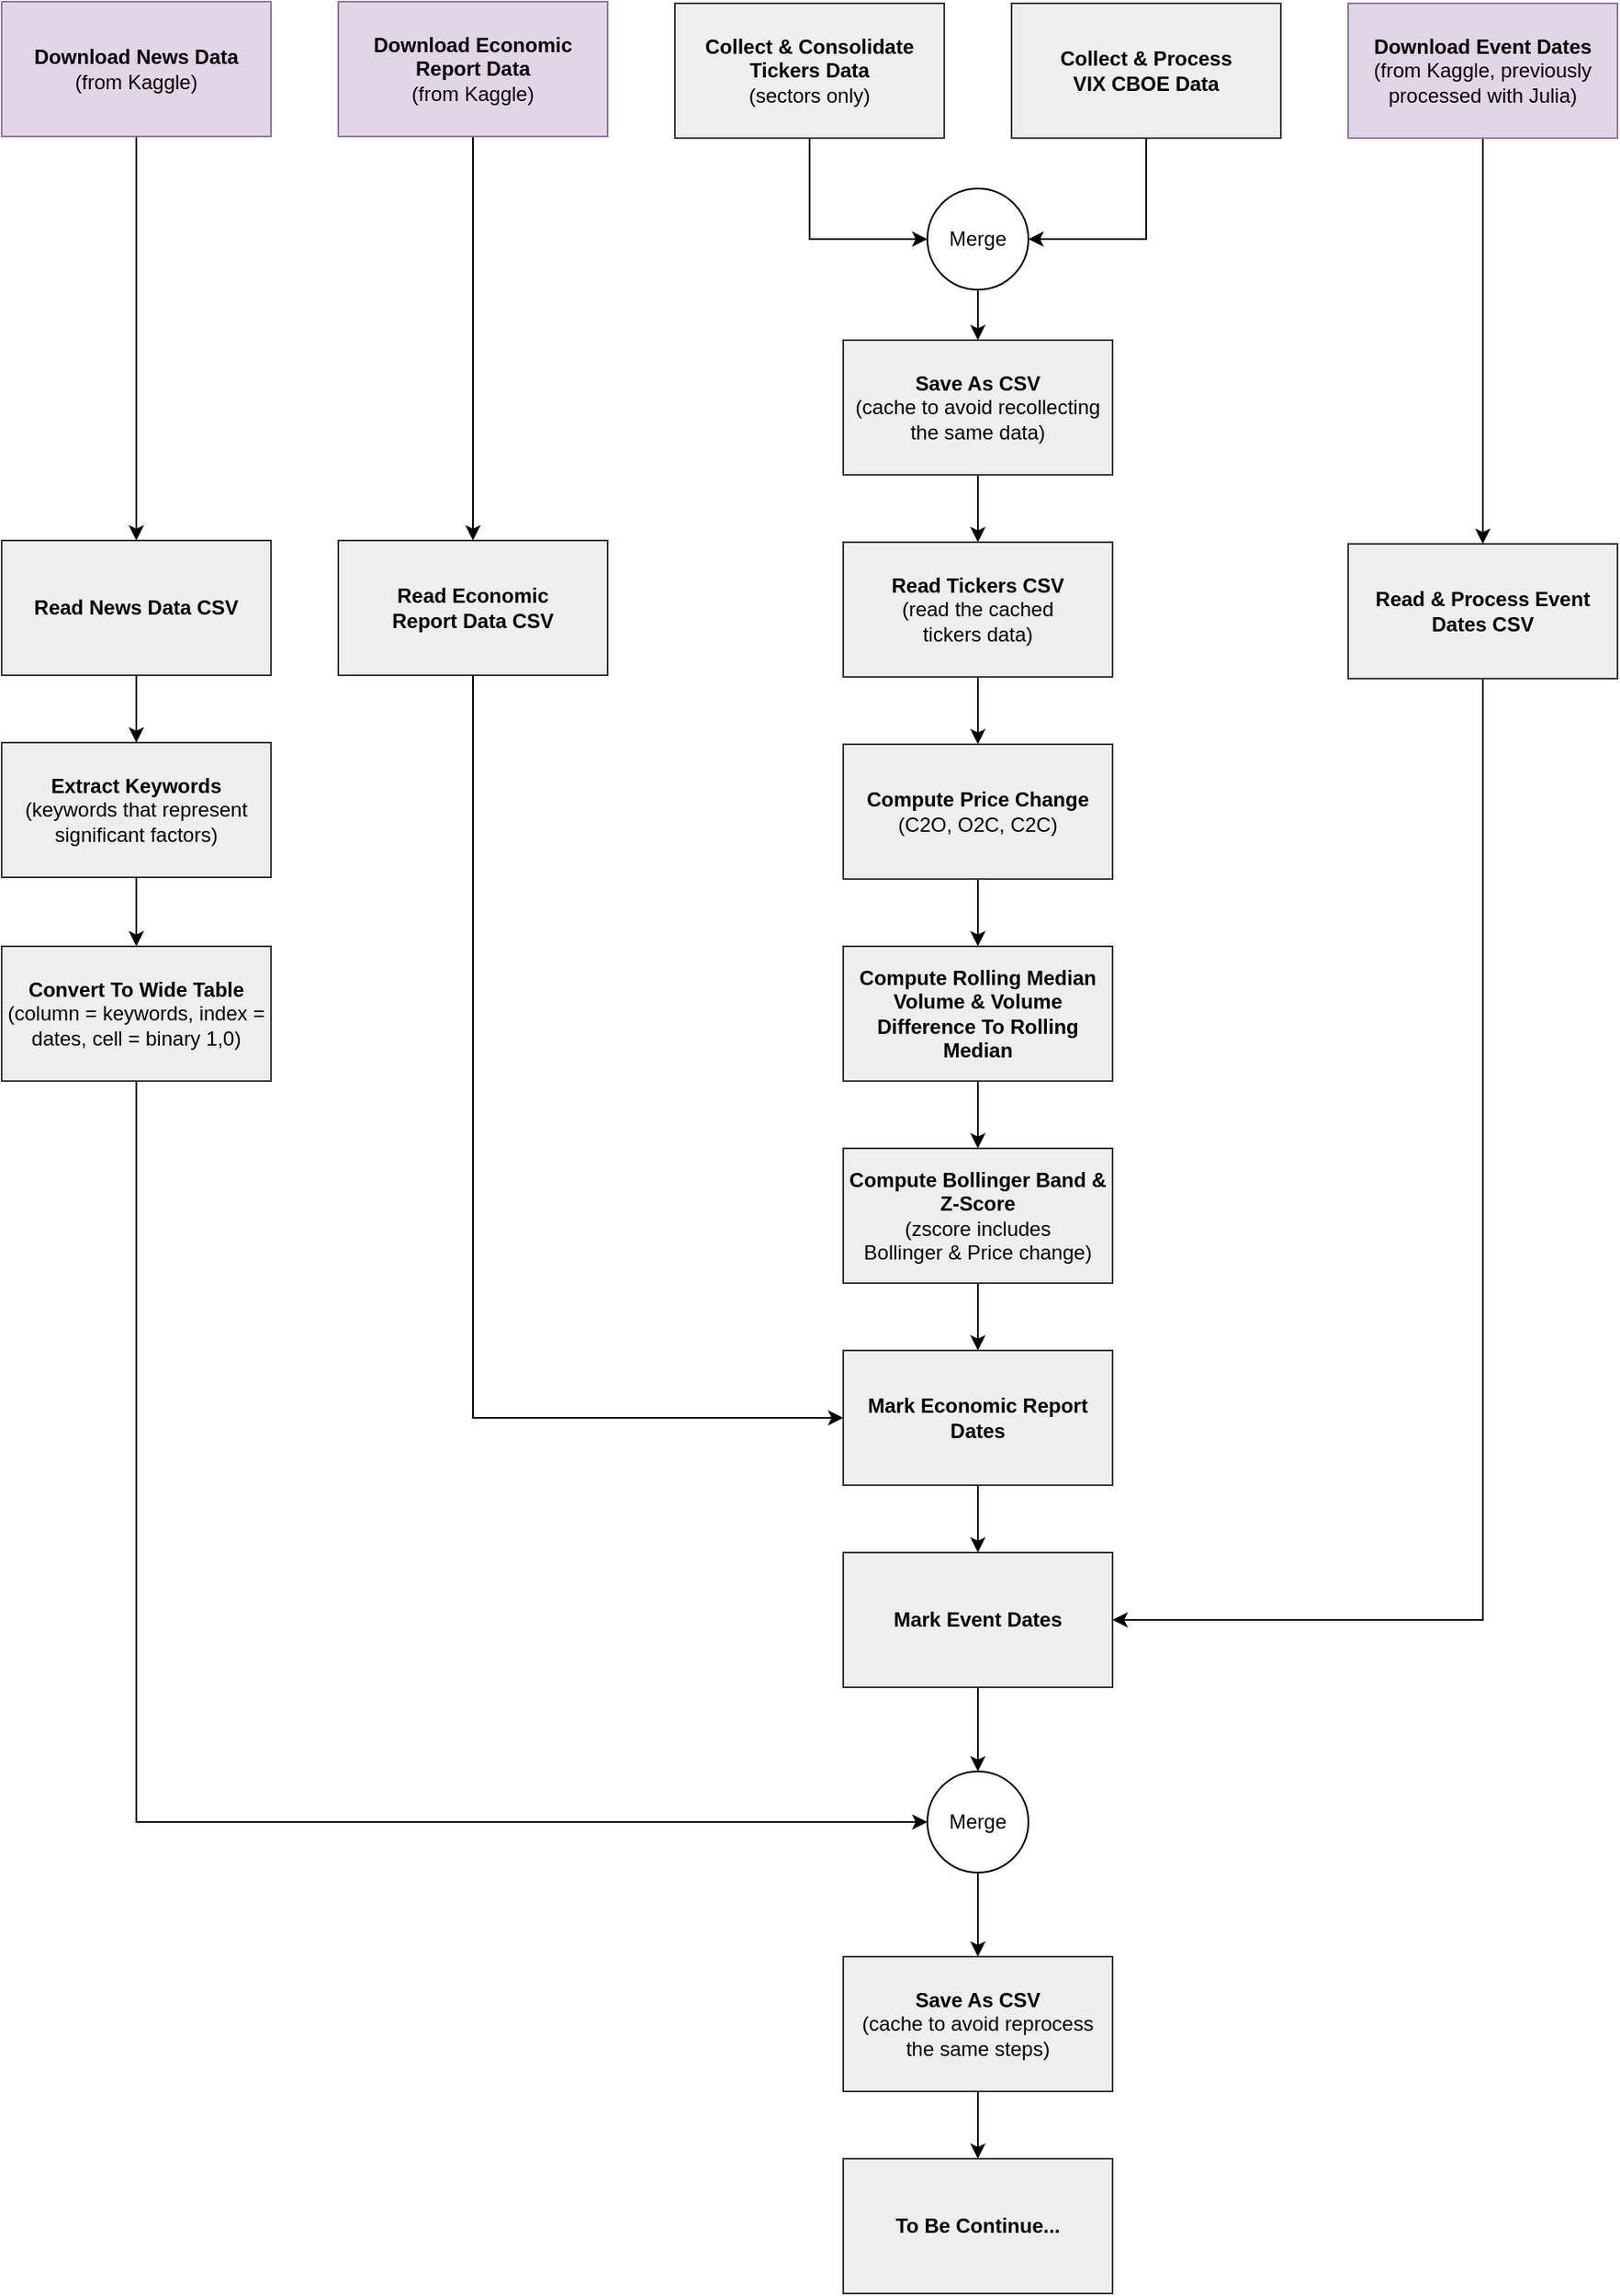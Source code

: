 <mxfile version="16.0.0" type="device"><diagram id="TA3d0gfEujd9lGO7cJhM" name="processing-pipeline"><mxGraphModel dx="2217" dy="857" grid="1" gridSize="10" guides="1" tooltips="1" connect="1" arrows="1" fold="1" page="1" pageScale="1" pageWidth="1169" pageHeight="827" math="0" shadow="0"><root><mxCell id="0"/><mxCell id="1" parent="0"/><mxCell id="4tUcFZd3taT3lNP48aRb-4" style="edgeStyle=orthogonalEdgeStyle;rounded=0;orthogonalLoop=1;jettySize=auto;html=1;entryX=0;entryY=0.5;entryDx=0;entryDy=0;" edge="1" parent="1" source="4tUcFZd3taT3lNP48aRb-1" target="4tUcFZd3taT3lNP48aRb-3"><mxGeometry relative="1" as="geometry"/></mxCell><mxCell id="4tUcFZd3taT3lNP48aRb-1" value="&lt;b&gt;Collect &amp;amp; Consolidate Tickers Data&lt;br&gt;&lt;/b&gt;(sectors only)" style="rounded=0;whiteSpace=wrap;html=1;fillColor=#eeeeee;strokeColor=#36393d;" vertex="1" parent="1"><mxGeometry x="-400" y="40" width="160" height="80" as="geometry"/></mxCell><mxCell id="4tUcFZd3taT3lNP48aRb-5" style="edgeStyle=orthogonalEdgeStyle;rounded=0;orthogonalLoop=1;jettySize=auto;html=1;entryX=1;entryY=0.5;entryDx=0;entryDy=0;" edge="1" parent="1" source="4tUcFZd3taT3lNP48aRb-2" target="4tUcFZd3taT3lNP48aRb-3"><mxGeometry relative="1" as="geometry"/></mxCell><mxCell id="4tUcFZd3taT3lNP48aRb-2" value="&lt;b&gt;Collect &amp;amp; Process&lt;br&gt;VIX CBOE Data&lt;/b&gt;" style="rounded=0;whiteSpace=wrap;html=1;fillColor=#eeeeee;strokeColor=#36393d;" vertex="1" parent="1"><mxGeometry x="-200" y="40" width="160" height="80" as="geometry"/></mxCell><mxCell id="4tUcFZd3taT3lNP48aRb-7" value="" style="edgeStyle=orthogonalEdgeStyle;rounded=0;orthogonalLoop=1;jettySize=auto;html=1;" edge="1" parent="1" source="4tUcFZd3taT3lNP48aRb-3" target="4tUcFZd3taT3lNP48aRb-6"><mxGeometry relative="1" as="geometry"/></mxCell><mxCell id="4tUcFZd3taT3lNP48aRb-3" value="Merge" style="ellipse;whiteSpace=wrap;html=1;aspect=fixed;" vertex="1" parent="1"><mxGeometry x="-250" y="150" width="60" height="60" as="geometry"/></mxCell><mxCell id="4tUcFZd3taT3lNP48aRb-9" value="" style="edgeStyle=orthogonalEdgeStyle;rounded=0;orthogonalLoop=1;jettySize=auto;html=1;" edge="1" parent="1" source="4tUcFZd3taT3lNP48aRb-6" target="4tUcFZd3taT3lNP48aRb-8"><mxGeometry relative="1" as="geometry"/></mxCell><mxCell id="4tUcFZd3taT3lNP48aRb-6" value="&lt;b&gt;Save As CSV&lt;/b&gt;&lt;br&gt;(cache to avoid recollecting the same data)" style="rounded=0;whiteSpace=wrap;html=1;fillColor=#eeeeee;strokeColor=#36393d;" vertex="1" parent="1"><mxGeometry x="-300" y="240" width="160" height="80" as="geometry"/></mxCell><mxCell id="4tUcFZd3taT3lNP48aRb-26" value="" style="edgeStyle=orthogonalEdgeStyle;rounded=0;orthogonalLoop=1;jettySize=auto;html=1;" edge="1" parent="1" source="4tUcFZd3taT3lNP48aRb-8" target="4tUcFZd3taT3lNP48aRb-18"><mxGeometry relative="1" as="geometry"/></mxCell><mxCell id="4tUcFZd3taT3lNP48aRb-8" value="&lt;b&gt;Read Tickers CSV&lt;/b&gt;&lt;br&gt;(read the cached &lt;br&gt;tickers data)" style="rounded=0;whiteSpace=wrap;html=1;fillColor=#eeeeee;strokeColor=#36393d;" vertex="1" parent="1"><mxGeometry x="-300" y="360" width="160" height="80" as="geometry"/></mxCell><mxCell id="4tUcFZd3taT3lNP48aRb-14" value="" style="edgeStyle=orthogonalEdgeStyle;rounded=0;orthogonalLoop=1;jettySize=auto;html=1;" edge="1" parent="1" source="4tUcFZd3taT3lNP48aRb-10" target="4tUcFZd3taT3lNP48aRb-12"><mxGeometry relative="1" as="geometry"/></mxCell><mxCell id="4tUcFZd3taT3lNP48aRb-10" value="&lt;b&gt;Download Economic Report Data &lt;br&gt;&lt;/b&gt;(from Kaggle)" style="rounded=0;whiteSpace=wrap;html=1;fillColor=#e1d5e7;strokeColor=#9673a6;" vertex="1" parent="1"><mxGeometry x="-600" y="39" width="160" height="80" as="geometry"/></mxCell><mxCell id="4tUcFZd3taT3lNP48aRb-32" style="edgeStyle=orthogonalEdgeStyle;rounded=0;orthogonalLoop=1;jettySize=auto;html=1;entryX=1;entryY=0.5;entryDx=0;entryDy=0;" edge="1" parent="1" source="4tUcFZd3taT3lNP48aRb-11" target="4tUcFZd3taT3lNP48aRb-31"><mxGeometry relative="1" as="geometry"><Array as="points"><mxPoint x="80" y="1000"/></Array></mxGeometry></mxCell><mxCell id="4tUcFZd3taT3lNP48aRb-11" value="&lt;b&gt;Read &amp;amp; Process Event Dates CSV&lt;/b&gt;" style="rounded=0;whiteSpace=wrap;html=1;fillColor=#eeeeee;strokeColor=#36393d;" vertex="1" parent="1"><mxGeometry y="361" width="160" height="80" as="geometry"/></mxCell><mxCell id="4tUcFZd3taT3lNP48aRb-33" style="edgeStyle=orthogonalEdgeStyle;rounded=0;orthogonalLoop=1;jettySize=auto;html=1;entryX=0;entryY=0.5;entryDx=0;entryDy=0;" edge="1" parent="1" source="4tUcFZd3taT3lNP48aRb-12" target="4tUcFZd3taT3lNP48aRb-29"><mxGeometry relative="1" as="geometry"><Array as="points"><mxPoint x="-520" y="880"/></Array></mxGeometry></mxCell><mxCell id="4tUcFZd3taT3lNP48aRb-12" value="&lt;b&gt;Read Economic &lt;br&gt;Report Data CSV&lt;/b&gt;" style="rounded=0;whiteSpace=wrap;html=1;fillColor=#eeeeee;strokeColor=#36393d;" vertex="1" parent="1"><mxGeometry x="-600" y="359" width="160" height="80" as="geometry"/></mxCell><mxCell id="4tUcFZd3taT3lNP48aRb-15" value="" style="edgeStyle=orthogonalEdgeStyle;rounded=0;orthogonalLoop=1;jettySize=auto;html=1;" edge="1" parent="1" source="4tUcFZd3taT3lNP48aRb-13" target="4tUcFZd3taT3lNP48aRb-11"><mxGeometry relative="1" as="geometry"/></mxCell><mxCell id="4tUcFZd3taT3lNP48aRb-13" value="&lt;b&gt;Download Event Dates&lt;/b&gt;&lt;b&gt;&lt;br&gt;&lt;/b&gt;(from Kaggle, previously processed with Julia)" style="rounded=0;whiteSpace=wrap;html=1;fillColor=#e1d5e7;strokeColor=#9673a6;" vertex="1" parent="1"><mxGeometry y="40" width="160" height="80" as="geometry"/></mxCell><mxCell id="4tUcFZd3taT3lNP48aRb-27" value="" style="edgeStyle=orthogonalEdgeStyle;rounded=0;orthogonalLoop=1;jettySize=auto;html=1;" edge="1" parent="1" source="4tUcFZd3taT3lNP48aRb-18" target="4tUcFZd3taT3lNP48aRb-21"><mxGeometry relative="1" as="geometry"/></mxCell><mxCell id="4tUcFZd3taT3lNP48aRb-18" value="&lt;b&gt;Compute Price Change&lt;/b&gt;&lt;br&gt;(C2O, O2C, C2C)" style="rounded=0;whiteSpace=wrap;html=1;fillColor=#eeeeee;strokeColor=#36393d;" vertex="1" parent="1"><mxGeometry x="-300" y="480" width="160" height="80" as="geometry"/></mxCell><mxCell id="4tUcFZd3taT3lNP48aRb-28" value="" style="edgeStyle=orthogonalEdgeStyle;rounded=0;orthogonalLoop=1;jettySize=auto;html=1;" edge="1" parent="1" source="4tUcFZd3taT3lNP48aRb-21" target="4tUcFZd3taT3lNP48aRb-24"><mxGeometry relative="1" as="geometry"/></mxCell><mxCell id="4tUcFZd3taT3lNP48aRb-21" value="&lt;b&gt;Compute Rolling Median Volume &amp;amp; Volume Difference To Rolling Median&lt;/b&gt;" style="rounded=0;whiteSpace=wrap;html=1;fillColor=#eeeeee;strokeColor=#36393d;" vertex="1" parent="1"><mxGeometry x="-300" y="600" width="160" height="80" as="geometry"/></mxCell><mxCell id="4tUcFZd3taT3lNP48aRb-34" value="" style="edgeStyle=orthogonalEdgeStyle;rounded=0;orthogonalLoop=1;jettySize=auto;html=1;" edge="1" parent="1" source="4tUcFZd3taT3lNP48aRb-24" target="4tUcFZd3taT3lNP48aRb-29"><mxGeometry relative="1" as="geometry"/></mxCell><mxCell id="4tUcFZd3taT3lNP48aRb-24" value="&lt;b&gt;Compute Bollinger Band &amp;amp; Z-Score&lt;/b&gt;&lt;br&gt;(zscore includes &lt;br&gt;Bollinger &amp;amp; Price change)" style="rounded=0;whiteSpace=wrap;html=1;fillColor=#eeeeee;strokeColor=#36393d;" vertex="1" parent="1"><mxGeometry x="-300" y="720" width="160" height="80" as="geometry"/></mxCell><mxCell id="4tUcFZd3taT3lNP48aRb-35" value="" style="edgeStyle=orthogonalEdgeStyle;rounded=0;orthogonalLoop=1;jettySize=auto;html=1;" edge="1" parent="1" source="4tUcFZd3taT3lNP48aRb-29" target="4tUcFZd3taT3lNP48aRb-31"><mxGeometry relative="1" as="geometry"/></mxCell><mxCell id="4tUcFZd3taT3lNP48aRb-29" value="&lt;b&gt;Mark Economic Report Dates&lt;/b&gt;" style="rounded=0;whiteSpace=wrap;html=1;fillColor=#eeeeee;strokeColor=#36393d;" vertex="1" parent="1"><mxGeometry x="-300" y="840" width="160" height="80" as="geometry"/></mxCell><mxCell id="4tUcFZd3taT3lNP48aRb-49" value="" style="edgeStyle=orthogonalEdgeStyle;rounded=0;orthogonalLoop=1;jettySize=auto;html=1;" edge="1" parent="1" source="4tUcFZd3taT3lNP48aRb-31" target="4tUcFZd3taT3lNP48aRb-46"><mxGeometry relative="1" as="geometry"/></mxCell><mxCell id="4tUcFZd3taT3lNP48aRb-31" value="&lt;b&gt;Mark Event Dates&lt;/b&gt;" style="rounded=0;whiteSpace=wrap;html=1;fillColor=#eeeeee;strokeColor=#36393d;" vertex="1" parent="1"><mxGeometry x="-300" y="960" width="160" height="80" as="geometry"/></mxCell><mxCell id="4tUcFZd3taT3lNP48aRb-55" value="" style="edgeStyle=orthogonalEdgeStyle;rounded=0;orthogonalLoop=1;jettySize=auto;html=1;" edge="1" parent="1" source="4tUcFZd3taT3lNP48aRb-36" target="4tUcFZd3taT3lNP48aRb-54"><mxGeometry relative="1" as="geometry"/></mxCell><mxCell id="4tUcFZd3taT3lNP48aRb-36" value="&lt;b&gt;Save As CSV&lt;/b&gt;&lt;br&gt;(cache to avoid reprocess &lt;br&gt;the same steps)" style="rounded=0;whiteSpace=wrap;html=1;fillColor=#eeeeee;strokeColor=#36393d;" vertex="1" parent="1"><mxGeometry x="-300" y="1200" width="160" height="80" as="geometry"/></mxCell><mxCell id="4tUcFZd3taT3lNP48aRb-52" style="edgeStyle=orthogonalEdgeStyle;rounded=0;orthogonalLoop=1;jettySize=auto;html=1;entryX=0.5;entryY=0;entryDx=0;entryDy=0;" edge="1" parent="1" source="4tUcFZd3taT3lNP48aRb-38" target="4tUcFZd3taT3lNP48aRb-51"><mxGeometry relative="1" as="geometry"/></mxCell><mxCell id="4tUcFZd3taT3lNP48aRb-38" value="&lt;b&gt;Download News Data&lt;br&gt;&lt;/b&gt;(from Kaggle)" style="rounded=0;whiteSpace=wrap;html=1;fillColor=#e1d5e7;strokeColor=#9673a6;" vertex="1" parent="1"><mxGeometry x="-800" y="39" width="160" height="80" as="geometry"/></mxCell><mxCell id="4tUcFZd3taT3lNP48aRb-44" value="" style="edgeStyle=orthogonalEdgeStyle;rounded=0;orthogonalLoop=1;jettySize=auto;html=1;" edge="1" parent="1" source="4tUcFZd3taT3lNP48aRb-39" target="4tUcFZd3taT3lNP48aRb-41"><mxGeometry relative="1" as="geometry"/></mxCell><mxCell id="4tUcFZd3taT3lNP48aRb-39" value="&lt;b&gt;Extract Keywords&lt;/b&gt;&lt;br&gt;(keywords that represent significant factors)" style="rounded=0;whiteSpace=wrap;html=1;fillColor=#eeeeee;strokeColor=#36393d;" vertex="1" parent="1"><mxGeometry x="-800" y="479" width="160" height="80" as="geometry"/></mxCell><mxCell id="4tUcFZd3taT3lNP48aRb-48" style="edgeStyle=orthogonalEdgeStyle;rounded=0;orthogonalLoop=1;jettySize=auto;html=1;entryX=0;entryY=0.5;entryDx=0;entryDy=0;" edge="1" parent="1" source="4tUcFZd3taT3lNP48aRb-41" target="4tUcFZd3taT3lNP48aRb-46"><mxGeometry relative="1" as="geometry"><Array as="points"><mxPoint x="-720" y="1120"/><mxPoint x="-250" y="1120"/></Array></mxGeometry></mxCell><mxCell id="4tUcFZd3taT3lNP48aRb-41" value="&lt;b&gt;Convert To Wide Table&lt;/b&gt;&lt;br&gt;(column = keywords, index = dates, cell = binary 1,0)" style="rounded=0;whiteSpace=wrap;html=1;fillColor=#eeeeee;strokeColor=#36393d;" vertex="1" parent="1"><mxGeometry x="-800" y="600" width="160" height="80" as="geometry"/></mxCell><mxCell id="4tUcFZd3taT3lNP48aRb-50" value="" style="edgeStyle=orthogonalEdgeStyle;rounded=0;orthogonalLoop=1;jettySize=auto;html=1;" edge="1" parent="1" source="4tUcFZd3taT3lNP48aRb-46" target="4tUcFZd3taT3lNP48aRb-36"><mxGeometry relative="1" as="geometry"/></mxCell><mxCell id="4tUcFZd3taT3lNP48aRb-46" value="Merge" style="ellipse;whiteSpace=wrap;html=1;aspect=fixed;" vertex="1" parent="1"><mxGeometry x="-250" y="1090" width="60" height="60" as="geometry"/></mxCell><mxCell id="4tUcFZd3taT3lNP48aRb-53" value="" style="edgeStyle=orthogonalEdgeStyle;rounded=0;orthogonalLoop=1;jettySize=auto;html=1;" edge="1" parent="1" source="4tUcFZd3taT3lNP48aRb-51" target="4tUcFZd3taT3lNP48aRb-39"><mxGeometry relative="1" as="geometry"/></mxCell><mxCell id="4tUcFZd3taT3lNP48aRb-51" value="&lt;b&gt;Read News Data CSV&lt;/b&gt;" style="rounded=0;whiteSpace=wrap;html=1;fillColor=#eeeeee;strokeColor=#36393d;" vertex="1" parent="1"><mxGeometry x="-800" y="359" width="160" height="80" as="geometry"/></mxCell><mxCell id="4tUcFZd3taT3lNP48aRb-54" value="&lt;b&gt;To Be Continue...&lt;/b&gt;" style="rounded=0;whiteSpace=wrap;html=1;fillColor=#eeeeee;strokeColor=#36393d;" vertex="1" parent="1"><mxGeometry x="-300" y="1320" width="160" height="80" as="geometry"/></mxCell></root></mxGraphModel></diagram></mxfile>